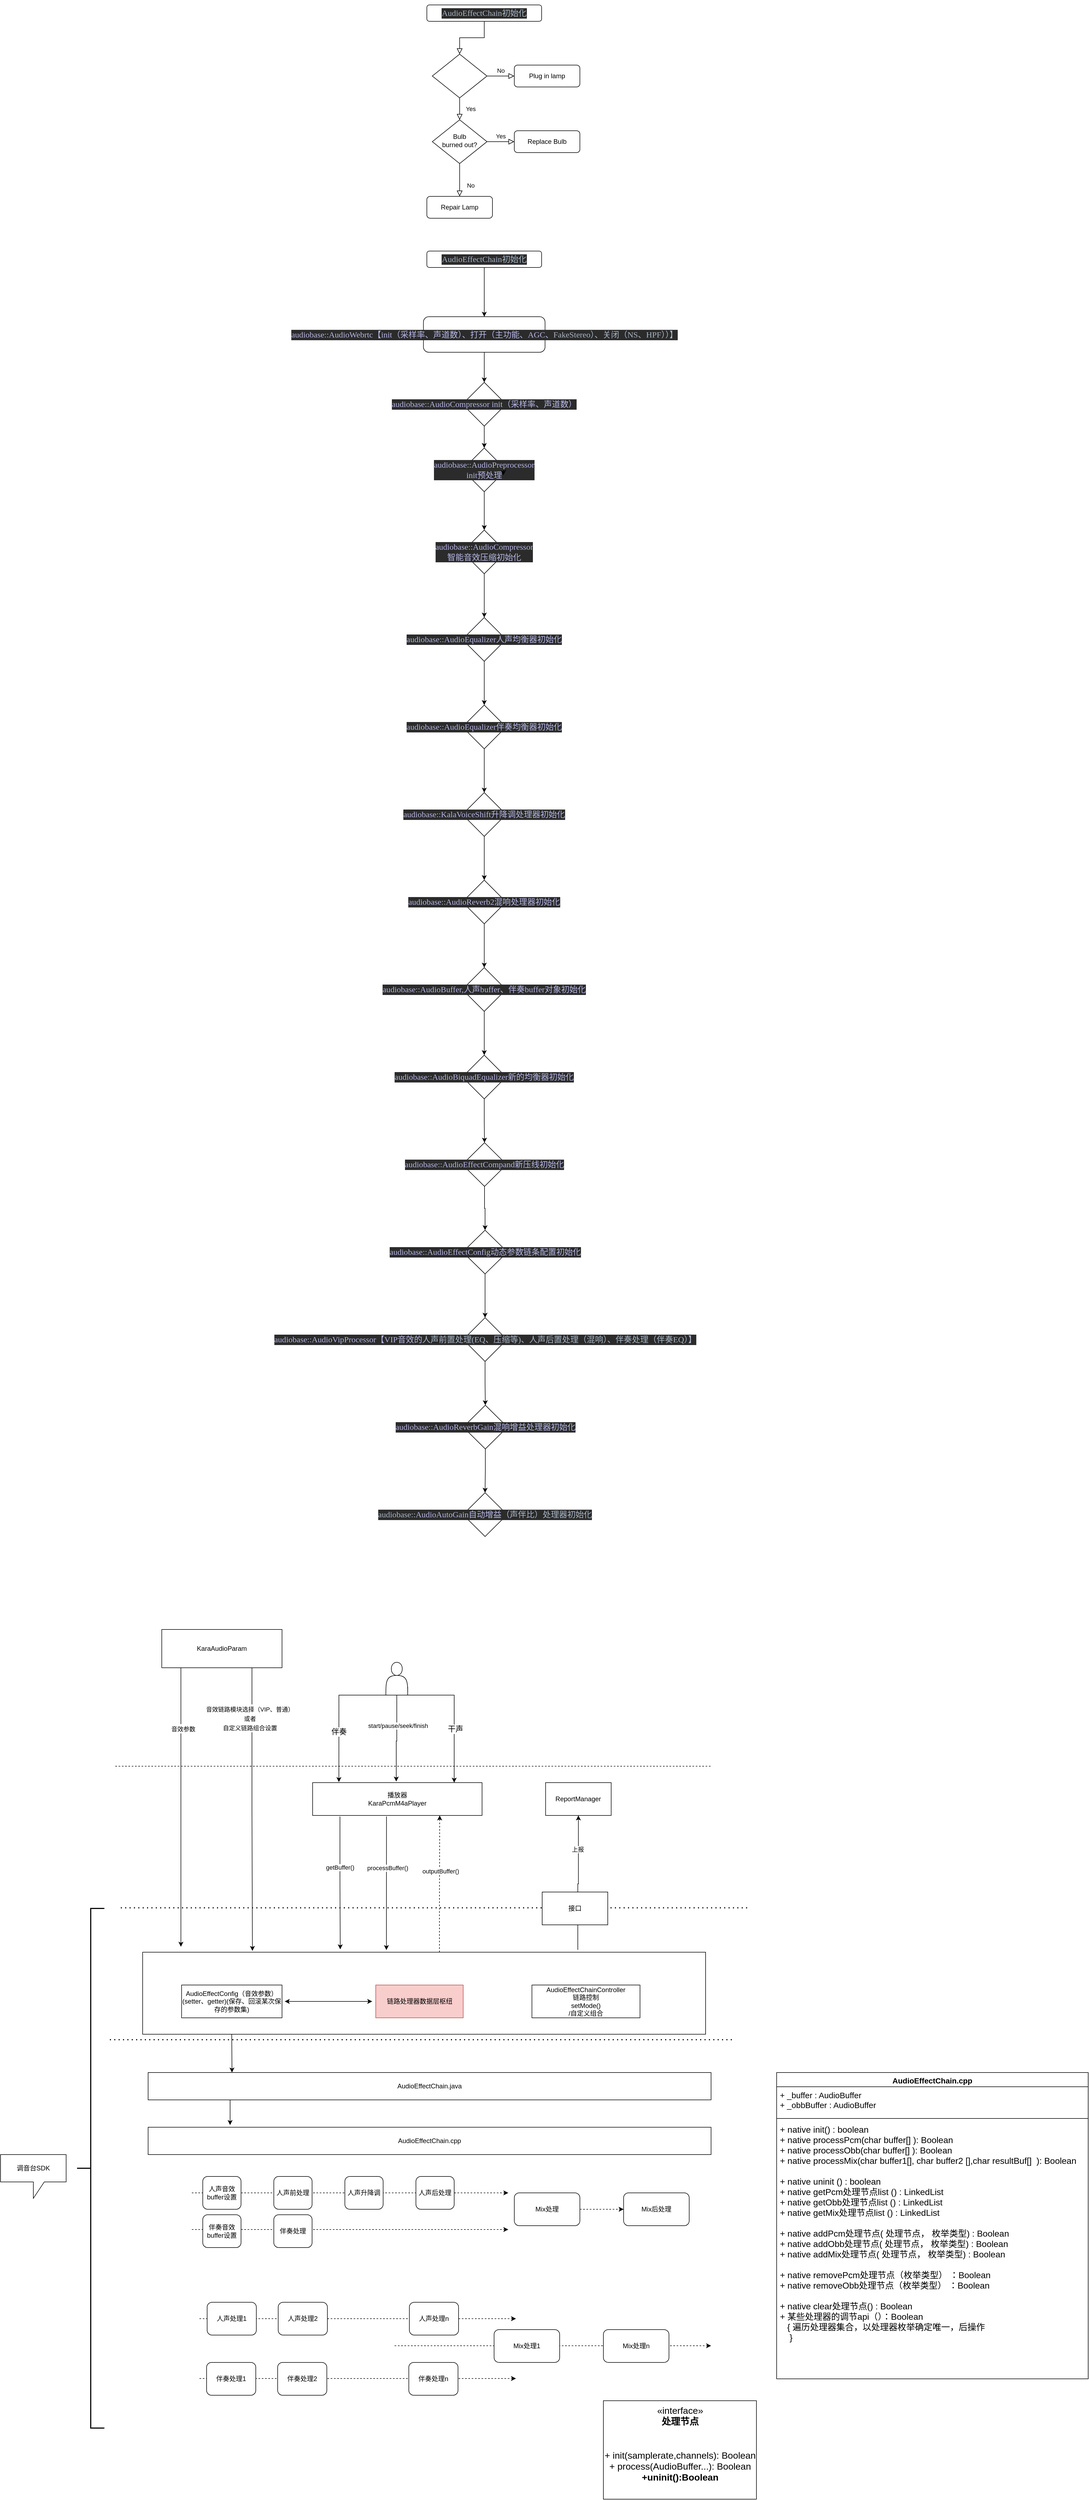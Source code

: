 <mxfile version="13.8.5" type="github">
  <diagram id="C5RBs43oDa-KdzZeNtuy" name="Page-1">
    <mxGraphModel dx="2951" dy="1661" grid="1" gridSize="10" guides="1" tooltips="1" connect="1" arrows="1" fold="1" page="1" pageScale="1" pageWidth="827" pageHeight="1169" math="0" shadow="0">
      <root>
        <mxCell id="WIyWlLk6GJQsqaUBKTNV-0" />
        <mxCell id="WIyWlLk6GJQsqaUBKTNV-1" parent="WIyWlLk6GJQsqaUBKTNV-0" />
        <mxCell id="_4hya09TYzerLuyLWs9s-189" value="" style="endArrow=classic;html=1;dashed=1;strokeColor=#000000;" edge="1" parent="WIyWlLk6GJQsqaUBKTNV-1">
          <mxGeometry width="50" height="50" relative="1" as="geometry">
            <mxPoint x="101" y="4359.5" as="sourcePoint" />
            <mxPoint x="680" y="4359.5" as="targetPoint" />
          </mxGeometry>
        </mxCell>
        <mxCell id="_4hya09TYzerLuyLWs9s-158" value="" style="endArrow=none;dashed=1;html=1;dashPattern=1 3;strokeWidth=2;" edge="1" parent="WIyWlLk6GJQsqaUBKTNV-1">
          <mxGeometry width="50" height="50" relative="1" as="geometry">
            <mxPoint x="-400" y="3558.82" as="sourcePoint" />
            <mxPoint x="750" y="3558.82" as="targetPoint" />
          </mxGeometry>
        </mxCell>
        <mxCell id="_4hya09TYzerLuyLWs9s-136" style="edgeStyle=orthogonalEdgeStyle;rounded=0;orthogonalLoop=1;jettySize=auto;html=1;exitX=0.773;exitY=-0.029;exitDx=0;exitDy=0;entryX=0.5;entryY=1;entryDx=0;entryDy=0;strokeColor=#000000;exitPerimeter=0;" edge="1" parent="WIyWlLk6GJQsqaUBKTNV-1" source="_4hya09TYzerLuyLWs9s-54" target="_4hya09TYzerLuyLWs9s-96">
          <mxGeometry relative="1" as="geometry">
            <Array as="points" />
          </mxGeometry>
        </mxCell>
        <mxCell id="_4hya09TYzerLuyLWs9s-137" value="上报" style="edgeLabel;html=1;align=center;verticalAlign=middle;resizable=0;points=[];" vertex="1" connectable="0" parent="_4hya09TYzerLuyLWs9s-136">
          <mxGeometry x="0.5" y="2" relative="1" as="geometry">
            <mxPoint as="offset" />
          </mxGeometry>
        </mxCell>
        <mxCell id="_4hya09TYzerLuyLWs9s-54" value="" style="rounded=0;whiteSpace=wrap;html=1;strokeColor=#000000;" vertex="1" parent="WIyWlLk6GJQsqaUBKTNV-1">
          <mxGeometry x="-360" y="3640" width="1030" height="150" as="geometry" />
        </mxCell>
        <mxCell id="WIyWlLk6GJQsqaUBKTNV-2" value="" style="rounded=0;html=1;jettySize=auto;orthogonalLoop=1;fontSize=11;endArrow=block;endFill=0;endSize=8;strokeWidth=1;shadow=0;labelBackgroundColor=none;edgeStyle=orthogonalEdgeStyle;strokeColor=#000000;" parent="WIyWlLk6GJQsqaUBKTNV-1" source="WIyWlLk6GJQsqaUBKTNV-3" target="WIyWlLk6GJQsqaUBKTNV-6" edge="1">
          <mxGeometry relative="1" as="geometry" />
        </mxCell>
        <mxCell id="WIyWlLk6GJQsqaUBKTNV-3" value="&lt;p style=&quot;background-color: #2b2b2b ; color: #a9b7c6 ; font-family: &amp;#34;menlo&amp;#34; ; font-size: 11.3pt&quot;&gt;AudioEffectChain初始化&lt;/p&gt;" style="rounded=1;whiteSpace=wrap;html=1;fontSize=12;glass=0;strokeWidth=1;shadow=0;strokeColor=#000000;" parent="WIyWlLk6GJQsqaUBKTNV-1" vertex="1">
          <mxGeometry x="160" y="80" width="210" height="30" as="geometry" />
        </mxCell>
        <mxCell id="WIyWlLk6GJQsqaUBKTNV-4" value="Yes" style="rounded=0;html=1;jettySize=auto;orthogonalLoop=1;fontSize=11;endArrow=block;endFill=0;endSize=8;strokeWidth=1;shadow=0;labelBackgroundColor=none;edgeStyle=orthogonalEdgeStyle;strokeColor=#000000;" parent="WIyWlLk6GJQsqaUBKTNV-1" source="WIyWlLk6GJQsqaUBKTNV-6" target="WIyWlLk6GJQsqaUBKTNV-10" edge="1">
          <mxGeometry y="20" relative="1" as="geometry">
            <mxPoint as="offset" />
          </mxGeometry>
        </mxCell>
        <mxCell id="WIyWlLk6GJQsqaUBKTNV-5" value="No" style="edgeStyle=orthogonalEdgeStyle;rounded=0;html=1;jettySize=auto;orthogonalLoop=1;fontSize=11;endArrow=block;endFill=0;endSize=8;strokeWidth=1;shadow=0;labelBackgroundColor=none;strokeColor=#000000;" parent="WIyWlLk6GJQsqaUBKTNV-1" source="WIyWlLk6GJQsqaUBKTNV-6" target="WIyWlLk6GJQsqaUBKTNV-7" edge="1">
          <mxGeometry y="10" relative="1" as="geometry">
            <mxPoint as="offset" />
          </mxGeometry>
        </mxCell>
        <mxCell id="WIyWlLk6GJQsqaUBKTNV-6" value="&lt;pre style=&quot;background-color: #2b2b2b ; color: #a9b7c6 ; font-family: &amp;#34;menlo&amp;#34; ; font-size: 11.3pt&quot;&gt;&lt;br&gt;&lt;/pre&gt;" style="rhombus;whiteSpace=wrap;html=1;shadow=0;fontFamily=Helvetica;fontSize=12;align=center;strokeWidth=1;spacing=6;spacingTop=-4;strokeColor=#000000;" parent="WIyWlLk6GJQsqaUBKTNV-1" vertex="1">
          <mxGeometry x="170" y="170" width="100" height="80" as="geometry" />
        </mxCell>
        <mxCell id="WIyWlLk6GJQsqaUBKTNV-7" value="Plug in lamp" style="rounded=1;whiteSpace=wrap;html=1;fontSize=12;glass=0;strokeWidth=1;shadow=0;strokeColor=#000000;" parent="WIyWlLk6GJQsqaUBKTNV-1" vertex="1">
          <mxGeometry x="320" y="190" width="120" height="40" as="geometry" />
        </mxCell>
        <mxCell id="WIyWlLk6GJQsqaUBKTNV-8" value="No" style="rounded=0;html=1;jettySize=auto;orthogonalLoop=1;fontSize=11;endArrow=block;endFill=0;endSize=8;strokeWidth=1;shadow=0;labelBackgroundColor=none;edgeStyle=orthogonalEdgeStyle;strokeColor=#000000;" parent="WIyWlLk6GJQsqaUBKTNV-1" source="WIyWlLk6GJQsqaUBKTNV-10" target="WIyWlLk6GJQsqaUBKTNV-11" edge="1">
          <mxGeometry x="0.333" y="20" relative="1" as="geometry">
            <mxPoint as="offset" />
          </mxGeometry>
        </mxCell>
        <mxCell id="WIyWlLk6GJQsqaUBKTNV-9" value="Yes" style="edgeStyle=orthogonalEdgeStyle;rounded=0;html=1;jettySize=auto;orthogonalLoop=1;fontSize=11;endArrow=block;endFill=0;endSize=8;strokeWidth=1;shadow=0;labelBackgroundColor=none;strokeColor=#000000;" parent="WIyWlLk6GJQsqaUBKTNV-1" source="WIyWlLk6GJQsqaUBKTNV-10" target="WIyWlLk6GJQsqaUBKTNV-12" edge="1">
          <mxGeometry y="10" relative="1" as="geometry">
            <mxPoint as="offset" />
          </mxGeometry>
        </mxCell>
        <mxCell id="WIyWlLk6GJQsqaUBKTNV-10" value="Bulb&lt;br&gt;burned out?" style="rhombus;whiteSpace=wrap;html=1;shadow=0;fontFamily=Helvetica;fontSize=12;align=center;strokeWidth=1;spacing=6;spacingTop=-4;strokeColor=#000000;" parent="WIyWlLk6GJQsqaUBKTNV-1" vertex="1">
          <mxGeometry x="170" y="290" width="100" height="80" as="geometry" />
        </mxCell>
        <mxCell id="WIyWlLk6GJQsqaUBKTNV-11" value="Repair Lamp" style="rounded=1;whiteSpace=wrap;html=1;fontSize=12;glass=0;strokeWidth=1;shadow=0;strokeColor=#000000;" parent="WIyWlLk6GJQsqaUBKTNV-1" vertex="1">
          <mxGeometry x="160" y="430" width="120" height="40" as="geometry" />
        </mxCell>
        <mxCell id="WIyWlLk6GJQsqaUBKTNV-12" value="Replace Bulb" style="rounded=1;whiteSpace=wrap;html=1;fontSize=12;glass=0;strokeWidth=1;shadow=0;strokeColor=#000000;" parent="WIyWlLk6GJQsqaUBKTNV-1" vertex="1">
          <mxGeometry x="320" y="310" width="120" height="40" as="geometry" />
        </mxCell>
        <mxCell id="_4hya09TYzerLuyLWs9s-2" value="" style="edgeStyle=orthogonalEdgeStyle;rounded=0;orthogonalLoop=1;jettySize=auto;html=1;strokeColor=#000000;" edge="1" parent="WIyWlLk6GJQsqaUBKTNV-1" source="_4hya09TYzerLuyLWs9s-0" target="_4hya09TYzerLuyLWs9s-1">
          <mxGeometry relative="1" as="geometry" />
        </mxCell>
        <mxCell id="_4hya09TYzerLuyLWs9s-0" value="&lt;p style=&quot;background-color: #2b2b2b ; color: #a9b7c6 ; font-family: &amp;#34;menlo&amp;#34; ; font-size: 11.3pt&quot;&gt;AudioEffectChain初始化&lt;/p&gt;" style="rounded=1;whiteSpace=wrap;html=1;fontSize=12;glass=0;strokeWidth=1;shadow=0;strokeColor=#000000;" vertex="1" parent="WIyWlLk6GJQsqaUBKTNV-1">
          <mxGeometry x="160" y="530" width="210" height="30" as="geometry" />
        </mxCell>
        <mxCell id="_4hya09TYzerLuyLWs9s-4" value="" style="edgeStyle=orthogonalEdgeStyle;rounded=0;orthogonalLoop=1;jettySize=auto;html=1;strokeColor=#000000;" edge="1" parent="WIyWlLk6GJQsqaUBKTNV-1" source="_4hya09TYzerLuyLWs9s-5">
          <mxGeometry relative="1" as="geometry">
            <mxPoint x="265" y="797.5" as="targetPoint" />
          </mxGeometry>
        </mxCell>
        <mxCell id="_4hya09TYzerLuyLWs9s-1" value="&lt;pre style=&quot;background-color: rgb(43 , 43 , 43) ; color: rgb(169 , 183 , 198) ; font-family: &amp;#34;menlo&amp;#34; ; font-size: 11.3pt&quot;&gt;&lt;span style=&quot;color: rgb(181 , 182 , 227)&quot;&gt;audiobase&lt;/span&gt;::&lt;span style=&quot;color: rgb(181 , 182 , 227)&quot;&gt;AudioWebrtc【init（采样率、声道数）、打开（主功能、AGC、&lt;/span&gt;FakeStereo）、关闭（NS、HPF））】&lt;/pre&gt;" style="whiteSpace=wrap;html=1;rounded=1;shadow=0;strokeWidth=1;glass=0;strokeColor=#000000;" vertex="1" parent="WIyWlLk6GJQsqaUBKTNV-1">
          <mxGeometry x="153.75" y="650" width="222.5" height="65" as="geometry" />
        </mxCell>
        <mxCell id="_4hya09TYzerLuyLWs9s-8" value="" style="edgeStyle=orthogonalEdgeStyle;rounded=0;orthogonalLoop=1;jettySize=auto;html=1;strokeColor=#000000;" edge="1" parent="WIyWlLk6GJQsqaUBKTNV-1" source="_4hya09TYzerLuyLWs9s-5" target="_4hya09TYzerLuyLWs9s-7">
          <mxGeometry relative="1" as="geometry" />
        </mxCell>
        <mxCell id="_4hya09TYzerLuyLWs9s-5" value="&lt;pre style=&quot;background-color: #2b2b2b ; color: #a9b7c6 ; font-family: &amp;#34;menlo&amp;#34; ; font-size: 11.3pt&quot;&gt;&lt;span style=&quot;color: #b5b6e3&quot;&gt;audiobase&lt;/span&gt;::&lt;span style=&quot;color: #b5b6e3&quot;&gt;AudioCompressor init（采样率、声道数）&lt;/span&gt;&lt;/pre&gt;" style="rhombus;whiteSpace=wrap;html=1;strokeColor=#000000;" vertex="1" parent="WIyWlLk6GJQsqaUBKTNV-1">
          <mxGeometry x="225" y="770" width="80" height="80" as="geometry" />
        </mxCell>
        <mxCell id="_4hya09TYzerLuyLWs9s-6" value="" style="edgeStyle=orthogonalEdgeStyle;rounded=0;orthogonalLoop=1;jettySize=auto;html=1;strokeColor=#000000;" edge="1" parent="WIyWlLk6GJQsqaUBKTNV-1" source="_4hya09TYzerLuyLWs9s-1" target="_4hya09TYzerLuyLWs9s-5">
          <mxGeometry relative="1" as="geometry">
            <mxPoint x="265.1" y="715" as="sourcePoint" />
            <mxPoint x="265" y="797.5" as="targetPoint" />
          </mxGeometry>
        </mxCell>
        <mxCell id="_4hya09TYzerLuyLWs9s-10" value="" style="edgeStyle=orthogonalEdgeStyle;rounded=0;orthogonalLoop=1;jettySize=auto;html=1;strokeColor=#000000;" edge="1" parent="WIyWlLk6GJQsqaUBKTNV-1" source="_4hya09TYzerLuyLWs9s-7" target="_4hya09TYzerLuyLWs9s-9">
          <mxGeometry relative="1" as="geometry" />
        </mxCell>
        <mxCell id="_4hya09TYzerLuyLWs9s-7" value="&lt;p style=&quot;background-color: #2b2b2b ; color: #a9b7c6 ; font-family: &amp;#34;menlo&amp;#34; ; font-size: 11.3pt&quot;&gt;&lt;span style=&quot;color: #b5b6e3&quot;&gt;audiobase&lt;/span&gt;::&lt;span style=&quot;color: #b5b6e3&quot;&gt;AudioPreprocessor&lt;br&gt;&lt;/span&gt;&lt;span style=&quot;color: #b5b6e3&quot;&gt; init预处理&lt;/span&gt;&lt;/p&gt;" style="rhombus;whiteSpace=wrap;html=1;strokeColor=#000000;" vertex="1" parent="WIyWlLk6GJQsqaUBKTNV-1">
          <mxGeometry x="225" y="890" width="80" height="80" as="geometry" />
        </mxCell>
        <mxCell id="_4hya09TYzerLuyLWs9s-12" value="" style="edgeStyle=orthogonalEdgeStyle;rounded=0;orthogonalLoop=1;jettySize=auto;html=1;strokeColor=#000000;" edge="1" parent="WIyWlLk6GJQsqaUBKTNV-1" source="_4hya09TYzerLuyLWs9s-9" target="_4hya09TYzerLuyLWs9s-11">
          <mxGeometry relative="1" as="geometry" />
        </mxCell>
        <mxCell id="_4hya09TYzerLuyLWs9s-9" value="&lt;p style=&quot;background-color: #2b2b2b ; color: #a9b7c6 ; font-family: &amp;#34;menlo&amp;#34; ; font-size: 11.3pt&quot;&gt;&lt;span style=&quot;color: rgb(181 , 182 , 227)&quot;&gt;audiobase&lt;/span&gt;::&lt;span style=&quot;color: rgb(181 , 182 , 227)&quot;&gt;AudioCompressor智能音效压缩初始化&lt;/span&gt;&lt;/p&gt;" style="rhombus;whiteSpace=wrap;html=1;strokeColor=#000000;" vertex="1" parent="WIyWlLk6GJQsqaUBKTNV-1">
          <mxGeometry x="225" y="1040" width="80" height="80" as="geometry" />
        </mxCell>
        <mxCell id="_4hya09TYzerLuyLWs9s-14" value="" style="edgeStyle=orthogonalEdgeStyle;rounded=0;orthogonalLoop=1;jettySize=auto;html=1;strokeColor=#000000;" edge="1" parent="WIyWlLk6GJQsqaUBKTNV-1" source="_4hya09TYzerLuyLWs9s-11" target="_4hya09TYzerLuyLWs9s-13">
          <mxGeometry relative="1" as="geometry" />
        </mxCell>
        <mxCell id="_4hya09TYzerLuyLWs9s-11" value="&lt;pre style=&quot;background-color: #2b2b2b ; color: #a9b7c6 ; font-family: &amp;#34;menlo&amp;#34; ; font-size: 11.3pt&quot;&gt;&lt;span style=&quot;color: #b5b6e3&quot;&gt;audiobase&lt;/span&gt;::&lt;span style=&quot;color: #b5b6e3&quot;&gt;AudioEqualizer人声均衡器初始化&lt;/span&gt;&lt;/pre&gt;" style="rhombus;whiteSpace=wrap;html=1;strokeColor=#000000;" vertex="1" parent="WIyWlLk6GJQsqaUBKTNV-1">
          <mxGeometry x="225" y="1200" width="80" height="80" as="geometry" />
        </mxCell>
        <mxCell id="_4hya09TYzerLuyLWs9s-16" value="" style="edgeStyle=orthogonalEdgeStyle;rounded=0;orthogonalLoop=1;jettySize=auto;html=1;strokeColor=#000000;" edge="1" parent="WIyWlLk6GJQsqaUBKTNV-1" source="_4hya09TYzerLuyLWs9s-13" target="_4hya09TYzerLuyLWs9s-15">
          <mxGeometry relative="1" as="geometry" />
        </mxCell>
        <mxCell id="_4hya09TYzerLuyLWs9s-13" value="&lt;pre style=&quot;background-color: rgb(43 , 43 , 43) ; color: rgb(169 , 183 , 198) ; font-family: &amp;#34;menlo&amp;#34; ; font-size: 11.3pt&quot;&gt;&lt;span style=&quot;color: rgb(181 , 182 , 227)&quot;&gt;audiobase&lt;/span&gt;::&lt;span style=&quot;color: rgb(181 , 182 , 227)&quot;&gt;AudioEqualizer伴奏均衡器初始化&lt;/span&gt;&lt;/pre&gt;" style="rhombus;whiteSpace=wrap;html=1;strokeColor=#000000;" vertex="1" parent="WIyWlLk6GJQsqaUBKTNV-1">
          <mxGeometry x="225" y="1360" width="80" height="80" as="geometry" />
        </mxCell>
        <mxCell id="_4hya09TYzerLuyLWs9s-18" value="" style="edgeStyle=orthogonalEdgeStyle;rounded=0;orthogonalLoop=1;jettySize=auto;html=1;strokeColor=#000000;" edge="1" parent="WIyWlLk6GJQsqaUBKTNV-1" source="_4hya09TYzerLuyLWs9s-15" target="_4hya09TYzerLuyLWs9s-17">
          <mxGeometry relative="1" as="geometry" />
        </mxCell>
        <mxCell id="_4hya09TYzerLuyLWs9s-15" value="&lt;pre style=&quot;background-color: rgb(43 , 43 , 43) ; font-family: &amp;#34;menlo&amp;#34; ; font-size: 11.3pt&quot;&gt;&lt;pre style=&quot;color: rgb(169 , 183 , 198) ; font-family: &amp;#34;menlo&amp;#34; ; font-size: 11.3pt&quot;&gt;&lt;span style=&quot;color: #b5b6e3&quot;&gt;audiobase&lt;/span&gt;::&lt;span style=&quot;color: #b5b6e3&quot;&gt;KalaVoiceShift升降调处理器初始化&lt;/span&gt;&lt;/pre&gt;&lt;/pre&gt;" style="rhombus;whiteSpace=wrap;html=1;strokeColor=#000000;" vertex="1" parent="WIyWlLk6GJQsqaUBKTNV-1">
          <mxGeometry x="225" y="1520" width="80" height="80" as="geometry" />
        </mxCell>
        <mxCell id="_4hya09TYzerLuyLWs9s-20" value="" style="edgeStyle=orthogonalEdgeStyle;rounded=0;orthogonalLoop=1;jettySize=auto;html=1;strokeColor=#000000;" edge="1" parent="WIyWlLk6GJQsqaUBKTNV-1" source="_4hya09TYzerLuyLWs9s-17" target="_4hya09TYzerLuyLWs9s-19">
          <mxGeometry relative="1" as="geometry" />
        </mxCell>
        <mxCell id="_4hya09TYzerLuyLWs9s-17" value="&lt;pre style=&quot;background-color: rgb(43 , 43 , 43) ; font-family: &amp;#34;menlo&amp;#34; ; font-size: 11.3pt&quot;&gt;&lt;pre style=&quot;color: rgb(169 , 183 , 198) ; font-family: &amp;#34;menlo&amp;#34; ; font-size: 11.3pt&quot;&gt;&lt;span style=&quot;color: #b5b6e3&quot;&gt;audiobase&lt;/span&gt;::&lt;span style=&quot;color: #b5b6e3&quot;&gt;AudioReverb2混响处理器初始化&lt;/span&gt;&lt;/pre&gt;&lt;/pre&gt;" style="rhombus;whiteSpace=wrap;html=1;strokeColor=#000000;" vertex="1" parent="WIyWlLk6GJQsqaUBKTNV-1">
          <mxGeometry x="225" y="1680" width="80" height="80" as="geometry" />
        </mxCell>
        <mxCell id="_4hya09TYzerLuyLWs9s-22" value="" style="edgeStyle=orthogonalEdgeStyle;rounded=0;orthogonalLoop=1;jettySize=auto;html=1;strokeColor=#000000;" edge="1" parent="WIyWlLk6GJQsqaUBKTNV-1" source="_4hya09TYzerLuyLWs9s-19" target="_4hya09TYzerLuyLWs9s-21">
          <mxGeometry relative="1" as="geometry" />
        </mxCell>
        <mxCell id="_4hya09TYzerLuyLWs9s-19" value="&lt;pre style=&quot;background-color: #2b2b2b ; color: #a9b7c6 ; font-family: &amp;#34;menlo&amp;#34; ; font-size: 11.3pt&quot;&gt;&lt;span style=&quot;color: #b5b6e3&quot;&gt;audiobase&lt;/span&gt;::&lt;span style=&quot;color: #b5b6e3&quot;&gt;AudioBuffer,人声buffer、伴奏buffer对象初始化&lt;/span&gt;&lt;/pre&gt;" style="rhombus;whiteSpace=wrap;html=1;strokeColor=#000000;" vertex="1" parent="WIyWlLk6GJQsqaUBKTNV-1">
          <mxGeometry x="225" y="1840" width="80" height="80" as="geometry" />
        </mxCell>
        <mxCell id="_4hya09TYzerLuyLWs9s-24" value="" style="edgeStyle=orthogonalEdgeStyle;rounded=0;orthogonalLoop=1;jettySize=auto;html=1;strokeColor=#000000;" edge="1" parent="WIyWlLk6GJQsqaUBKTNV-1" source="_4hya09TYzerLuyLWs9s-21" target="_4hya09TYzerLuyLWs9s-23">
          <mxGeometry relative="1" as="geometry" />
        </mxCell>
        <mxCell id="_4hya09TYzerLuyLWs9s-21" value="&lt;pre style=&quot;background-color: #2b2b2b ; color: #a9b7c6 ; font-family: &amp;#34;menlo&amp;#34; ; font-size: 11.3pt&quot;&gt;&lt;span style=&quot;color: #b5b6e3&quot;&gt;audiobase&lt;/span&gt;::&lt;span style=&quot;color: #b5b6e3&quot;&gt;AudioBiquadEqualizer新的均衡器初始化&lt;/span&gt;&lt;/pre&gt;" style="rhombus;whiteSpace=wrap;html=1;strokeColor=#000000;" vertex="1" parent="WIyWlLk6GJQsqaUBKTNV-1">
          <mxGeometry x="225" y="2000" width="80" height="80" as="geometry" />
        </mxCell>
        <mxCell id="_4hya09TYzerLuyLWs9s-26" value="" style="edgeStyle=orthogonalEdgeStyle;rounded=0;orthogonalLoop=1;jettySize=auto;html=1;strokeColor=#000000;" edge="1" parent="WIyWlLk6GJQsqaUBKTNV-1" source="_4hya09TYzerLuyLWs9s-23" target="_4hya09TYzerLuyLWs9s-25">
          <mxGeometry relative="1" as="geometry" />
        </mxCell>
        <mxCell id="_4hya09TYzerLuyLWs9s-23" value="&lt;pre style=&quot;background-color: rgb(43 , 43 , 43) ; font-family: &amp;#34;menlo&amp;#34; ; font-size: 11.3pt&quot;&gt;&lt;pre style=&quot;color: rgb(169 , 183 , 198) ; font-family: &amp;#34;menlo&amp;#34; ; font-size: 11.3pt&quot;&gt;&lt;span style=&quot;color: #b5b6e3&quot;&gt;audiobase&lt;/span&gt;::&lt;span style=&quot;color: #b5b6e3&quot;&gt;AudioEffectCompand新压线初始化&lt;/span&gt;&lt;/pre&gt;&lt;/pre&gt;" style="rhombus;whiteSpace=wrap;html=1;strokeColor=#000000;" vertex="1" parent="WIyWlLk6GJQsqaUBKTNV-1">
          <mxGeometry x="225" y="2160" width="81" height="80" as="geometry" />
        </mxCell>
        <mxCell id="_4hya09TYzerLuyLWs9s-28" value="" style="edgeStyle=orthogonalEdgeStyle;rounded=0;orthogonalLoop=1;jettySize=auto;html=1;strokeColor=#000000;" edge="1" parent="WIyWlLk6GJQsqaUBKTNV-1" source="_4hya09TYzerLuyLWs9s-25" target="_4hya09TYzerLuyLWs9s-27">
          <mxGeometry relative="1" as="geometry" />
        </mxCell>
        <mxCell id="_4hya09TYzerLuyLWs9s-25" value="&lt;pre style=&quot;background-color: rgb(43 , 43 , 43) ; font-family: &amp;#34;menlo&amp;#34; ; font-size: 11.3pt&quot;&gt;&lt;pre style=&quot;color: rgb(169 , 183 , 198) ; font-family: &amp;#34;menlo&amp;#34; ; font-size: 11.3pt&quot;&gt;&lt;span style=&quot;color: #b5b6e3&quot;&gt;audiobase&lt;/span&gt;::&lt;span style=&quot;color: #b5b6e3&quot;&gt;AudioEffectConfig动态参数链条配置初始化&lt;/span&gt;&lt;/pre&gt;&lt;/pre&gt;" style="rhombus;whiteSpace=wrap;html=1;strokeColor=#000000;" vertex="1" parent="WIyWlLk6GJQsqaUBKTNV-1">
          <mxGeometry x="225.5" y="2320" width="82" height="80" as="geometry" />
        </mxCell>
        <mxCell id="_4hya09TYzerLuyLWs9s-30" value="" style="edgeStyle=orthogonalEdgeStyle;rounded=0;orthogonalLoop=1;jettySize=auto;html=1;strokeColor=#000000;" edge="1" parent="WIyWlLk6GJQsqaUBKTNV-1" source="_4hya09TYzerLuyLWs9s-27" target="_4hya09TYzerLuyLWs9s-29">
          <mxGeometry relative="1" as="geometry" />
        </mxCell>
        <mxCell id="_4hya09TYzerLuyLWs9s-27" value="&lt;pre style=&quot;background-color: #2b2b2b ; color: #a9b7c6 ; font-family: &amp;#34;menlo&amp;#34; ; font-size: 11.3pt&quot;&gt;&lt;span style=&quot;color: #b5b6e3&quot;&gt;audiobase&lt;/span&gt;::&lt;span style=&quot;color: #b5b6e3&quot;&gt;AudioVipProcessor【VIP音效的&lt;/span&gt;人声前置处理(EQ、压缩等)、人声后置处理（混响）、伴奏处理（伴奏EQ）】&lt;/pre&gt;" style="rhombus;whiteSpace=wrap;html=1;strokeColor=#000000;" vertex="1" parent="WIyWlLk6GJQsqaUBKTNV-1">
          <mxGeometry x="226.5" y="2480" width="80" height="80" as="geometry" />
        </mxCell>
        <mxCell id="_4hya09TYzerLuyLWs9s-32" value="" style="edgeStyle=orthogonalEdgeStyle;rounded=0;orthogonalLoop=1;jettySize=auto;html=1;strokeColor=#000000;" edge="1" parent="WIyWlLk6GJQsqaUBKTNV-1" source="_4hya09TYzerLuyLWs9s-29" target="_4hya09TYzerLuyLWs9s-31">
          <mxGeometry relative="1" as="geometry" />
        </mxCell>
        <mxCell id="_4hya09TYzerLuyLWs9s-29" value="&lt;pre style=&quot;background-color: rgb(43 , 43 , 43) ; font-family: &amp;#34;menlo&amp;#34; ; font-size: 11.3pt&quot;&gt;&lt;pre style=&quot;color: rgb(169 , 183 , 198) ; font-family: &amp;#34;menlo&amp;#34; ; font-size: 11.3pt&quot;&gt;&lt;span style=&quot;color: #b5b6e3&quot;&gt;audiobase&lt;/span&gt;::&lt;span style=&quot;color: #b5b6e3&quot;&gt;AudioReverbGain混响增益处理器初始化&lt;/span&gt;&lt;/pre&gt;&lt;/pre&gt;" style="rhombus;whiteSpace=wrap;html=1;strokeColor=#000000;" vertex="1" parent="WIyWlLk6GJQsqaUBKTNV-1">
          <mxGeometry x="226.5" y="2640" width="81" height="80" as="geometry" />
        </mxCell>
        <mxCell id="_4hya09TYzerLuyLWs9s-31" value="&lt;pre style=&quot;background-color: #2b2b2b ; color: #a9b7c6 ; font-family: &amp;#34;menlo&amp;#34; ; font-size: 11.3pt&quot;&gt;audiobase&lt;span style=&quot;font-family: &amp;#34;menlo&amp;#34; ; font-size: 11.3pt&quot;&gt;::&lt;/span&gt;&lt;span style=&quot;font-family: &amp;#34;menlo&amp;#34; ; font-size: 11.3pt ; color: rgb(181 , 182 , 227)&quot;&gt;AudioAutoGain自动增益（&lt;/span&gt;声伴比）处理器初始化&lt;/pre&gt;" style="rhombus;whiteSpace=wrap;html=1;strokeColor=#000000;" vertex="1" parent="WIyWlLk6GJQsqaUBKTNV-1">
          <mxGeometry x="226" y="2800" width="81" height="80" as="geometry" />
        </mxCell>
        <mxCell id="_4hya09TYzerLuyLWs9s-33" style="edgeStyle=orthogonalEdgeStyle;rounded=0;orthogonalLoop=1;jettySize=auto;html=1;exitX=1;exitY=0.5;exitDx=0;exitDy=0;entryX=0.938;entryY=0.625;entryDx=0;entryDy=0;entryPerimeter=0;strokeColor=#000000;" edge="1" parent="WIyWlLk6GJQsqaUBKTNV-1" source="_4hya09TYzerLuyLWs9s-7" target="_4hya09TYzerLuyLWs9s-7">
          <mxGeometry relative="1" as="geometry" />
        </mxCell>
        <mxCell id="_4hya09TYzerLuyLWs9s-191" style="edgeStyle=orthogonalEdgeStyle;rounded=0;orthogonalLoop=1;jettySize=auto;html=1;strokeColor=#000000;fontSize=14;" edge="1" parent="WIyWlLk6GJQsqaUBKTNV-1">
          <mxGeometry relative="1" as="geometry">
            <mxPoint x="-290" y="3630" as="targetPoint" />
            <mxPoint x="-290" y="3120" as="sourcePoint" />
          </mxGeometry>
        </mxCell>
        <mxCell id="_4hya09TYzerLuyLWs9s-192" value="&lt;span style=&quot;font-size: 11px&quot;&gt;音效参数&lt;/span&gt;" style="edgeLabel;html=1;align=center;verticalAlign=middle;resizable=0;points=[];fontSize=14;" vertex="1" connectable="0" parent="_4hya09TYzerLuyLWs9s-191">
          <mxGeometry x="-0.567" y="4" relative="1" as="geometry">
            <mxPoint as="offset" />
          </mxGeometry>
        </mxCell>
        <mxCell id="_4hya09TYzerLuyLWs9s-198" style="edgeStyle=orthogonalEdgeStyle;rounded=0;orthogonalLoop=1;jettySize=auto;html=1;exitX=0.75;exitY=1;exitDx=0;exitDy=0;entryX=0.195;entryY=-0.016;entryDx=0;entryDy=0;entryPerimeter=0;strokeColor=#000000;fontSize=14;" edge="1" parent="WIyWlLk6GJQsqaUBKTNV-1" source="_4hya09TYzerLuyLWs9s-51" target="_4hya09TYzerLuyLWs9s-54">
          <mxGeometry relative="1" as="geometry" />
        </mxCell>
        <mxCell id="_4hya09TYzerLuyLWs9s-199" value="&lt;span style=&quot;font-size: 11px&quot;&gt;音效链路模块选择（VIP、普通）&lt;/span&gt;&lt;br style=&quot;font-size: 11px&quot;&gt;&lt;span style=&quot;font-size: 11px&quot;&gt;或者&lt;/span&gt;&lt;br style=&quot;font-size: 11px&quot;&gt;&lt;span style=&quot;font-size: 11px&quot;&gt;自定义链路组合设置&lt;/span&gt;" style="edgeLabel;html=1;align=center;verticalAlign=middle;resizable=0;points=[];fontSize=14;" vertex="1" connectable="0" parent="_4hya09TYzerLuyLWs9s-198">
          <mxGeometry x="-0.646" y="-4" relative="1" as="geometry">
            <mxPoint as="offset" />
          </mxGeometry>
        </mxCell>
        <mxCell id="_4hya09TYzerLuyLWs9s-51" value="KaraAudioParam" style="rounded=0;whiteSpace=wrap;html=1;strokeColor=#000000;" vertex="1" parent="WIyWlLk6GJQsqaUBKTNV-1">
          <mxGeometry x="-325" y="3050" width="220" height="70" as="geometry" />
        </mxCell>
        <mxCell id="_4hya09TYzerLuyLWs9s-53" value="播放器&lt;br&gt;KaraPcmM4aPlayer" style="rounded=0;whiteSpace=wrap;html=1;strokeColor=#000000;" vertex="1" parent="WIyWlLk6GJQsqaUBKTNV-1">
          <mxGeometry x="-49" y="3330" width="310" height="60" as="geometry" />
        </mxCell>
        <mxCell id="_4hya09TYzerLuyLWs9s-85" style="edgeStyle=orthogonalEdgeStyle;rounded=0;orthogonalLoop=1;jettySize=auto;html=1;dashed=1;strokeColor=#000000;entryX=0.75;entryY=1;entryDx=0;entryDy=0;" edge="1" parent="WIyWlLk6GJQsqaUBKTNV-1" source="_4hya09TYzerLuyLWs9s-54" target="_4hya09TYzerLuyLWs9s-53">
          <mxGeometry relative="1" as="geometry">
            <mxPoint x="183" y="3560" as="targetPoint" />
            <Array as="points">
              <mxPoint x="183" y="3570" />
              <mxPoint x="183" y="3570" />
            </Array>
          </mxGeometry>
        </mxCell>
        <mxCell id="_4hya09TYzerLuyLWs9s-86" value="outputBuffer()" style="edgeLabel;html=1;align=center;verticalAlign=middle;resizable=0;points=[];" vertex="1" connectable="0" parent="_4hya09TYzerLuyLWs9s-85">
          <mxGeometry x="0.281" relative="1" as="geometry">
            <mxPoint x="1" y="11.76" as="offset" />
          </mxGeometry>
        </mxCell>
        <mxCell id="_4hya09TYzerLuyLWs9s-59" value="" style="endArrow=classic;html=1;strokeColor=#000000;entryX=0.351;entryY=-0.035;entryDx=0;entryDy=0;entryPerimeter=0;" edge="1" parent="WIyWlLk6GJQsqaUBKTNV-1" target="_4hya09TYzerLuyLWs9s-54">
          <mxGeometry width="50" height="50" relative="1" as="geometry">
            <mxPoint x="1" y="3392" as="sourcePoint" />
            <mxPoint x="1" y="3560" as="targetPoint" />
            <Array as="points">
              <mxPoint x="1" y="3510" />
            </Array>
          </mxGeometry>
        </mxCell>
        <mxCell id="_4hya09TYzerLuyLWs9s-60" value="getBuffer()" style="edgeLabel;html=1;align=center;verticalAlign=middle;resizable=0;points=[];" vertex="1" connectable="0" parent="_4hya09TYzerLuyLWs9s-59">
          <mxGeometry x="-0.236" relative="1" as="geometry">
            <mxPoint as="offset" />
          </mxGeometry>
        </mxCell>
        <mxCell id="_4hya09TYzerLuyLWs9s-61" value="" style="endArrow=classic;html=1;strokeColor=#000000;entryX=0.433;entryY=-0.026;entryDx=0;entryDy=0;entryPerimeter=0;exitX=0.436;exitY=1.031;exitDx=0;exitDy=0;exitPerimeter=0;" edge="1" parent="WIyWlLk6GJQsqaUBKTNV-1" source="_4hya09TYzerLuyLWs9s-53" target="_4hya09TYzerLuyLWs9s-54">
          <mxGeometry width="50" height="50" relative="1" as="geometry">
            <mxPoint y="3573" as="sourcePoint" />
            <mxPoint y="3630" as="targetPoint" />
          </mxGeometry>
        </mxCell>
        <mxCell id="_4hya09TYzerLuyLWs9s-64" value="processBuffer()" style="edgeLabel;html=1;align=center;verticalAlign=middle;resizable=0;points=[];" vertex="1" connectable="0" parent="_4hya09TYzerLuyLWs9s-61">
          <mxGeometry x="-0.232" y="1" relative="1" as="geometry">
            <mxPoint x="1" as="offset" />
          </mxGeometry>
        </mxCell>
        <mxCell id="_4hya09TYzerLuyLWs9s-68" value="" style="endArrow=classic;html=1;dashed=1;strokeColor=#000000;" edge="1" parent="WIyWlLk6GJQsqaUBKTNV-1">
          <mxGeometry width="50" height="50" relative="1" as="geometry">
            <mxPoint x="-270" y="4080" as="sourcePoint" />
            <mxPoint x="309" y="4080" as="targetPoint" />
          </mxGeometry>
        </mxCell>
        <mxCell id="_4hya09TYzerLuyLWs9s-69" value="人声音效buffer设置" style="rounded=1;whiteSpace=wrap;html=1;strokeColor=#000000;" vertex="1" parent="WIyWlLk6GJQsqaUBKTNV-1">
          <mxGeometry x="-250" y="4050" width="70" height="60" as="geometry" />
        </mxCell>
        <mxCell id="_4hya09TYzerLuyLWs9s-72" value="人声前处理" style="rounded=1;whiteSpace=wrap;html=1;strokeColor=#000000;" vertex="1" parent="WIyWlLk6GJQsqaUBKTNV-1">
          <mxGeometry x="-120" y="4050" width="70" height="60" as="geometry" />
        </mxCell>
        <mxCell id="_4hya09TYzerLuyLWs9s-73" value="人声升降调" style="rounded=1;whiteSpace=wrap;html=1;strokeColor=#000000;" vertex="1" parent="WIyWlLk6GJQsqaUBKTNV-1">
          <mxGeometry x="10" y="4050" width="70" height="60" as="geometry" />
        </mxCell>
        <mxCell id="_4hya09TYzerLuyLWs9s-74" value="人声后处理" style="rounded=1;whiteSpace=wrap;html=1;strokeColor=#000000;" vertex="1" parent="WIyWlLk6GJQsqaUBKTNV-1">
          <mxGeometry x="140" y="4050" width="70" height="60" as="geometry" />
        </mxCell>
        <mxCell id="_4hya09TYzerLuyLWs9s-75" value="" style="endArrow=classic;html=1;dashed=1;strokeColor=#000000;" edge="1" parent="WIyWlLk6GJQsqaUBKTNV-1">
          <mxGeometry width="50" height="50" relative="1" as="geometry">
            <mxPoint x="-270" y="4147" as="sourcePoint" />
            <mxPoint x="309" y="4147" as="targetPoint" />
          </mxGeometry>
        </mxCell>
        <mxCell id="_4hya09TYzerLuyLWs9s-76" value="伴奏音效buffer设置" style="rounded=1;whiteSpace=wrap;html=1;strokeColor=#000000;" vertex="1" parent="WIyWlLk6GJQsqaUBKTNV-1">
          <mxGeometry x="-250" y="4120" width="70" height="60" as="geometry" />
        </mxCell>
        <mxCell id="_4hya09TYzerLuyLWs9s-77" value="伴奏处理" style="rounded=1;whiteSpace=wrap;html=1;strokeColor=#000000;" vertex="1" parent="WIyWlLk6GJQsqaUBKTNV-1">
          <mxGeometry x="-120" y="4120" width="70" height="60" as="geometry" />
        </mxCell>
        <mxCell id="_4hya09TYzerLuyLWs9s-83" value="" style="edgeStyle=orthogonalEdgeStyle;rounded=0;orthogonalLoop=1;jettySize=auto;html=1;strokeColor=#000000;dashed=1;" edge="1" parent="WIyWlLk6GJQsqaUBKTNV-1" source="_4hya09TYzerLuyLWs9s-79" target="_4hya09TYzerLuyLWs9s-82">
          <mxGeometry relative="1" as="geometry" />
        </mxCell>
        <mxCell id="_4hya09TYzerLuyLWs9s-79" value="Mix处理" style="rounded=1;whiteSpace=wrap;html=1;strokeColor=#000000;" vertex="1" parent="WIyWlLk6GJQsqaUBKTNV-1">
          <mxGeometry x="320" y="4080" width="120" height="60" as="geometry" />
        </mxCell>
        <mxCell id="_4hya09TYzerLuyLWs9s-82" value="Mix后处理" style="whiteSpace=wrap;html=1;rounded=1;" vertex="1" parent="WIyWlLk6GJQsqaUBKTNV-1">
          <mxGeometry x="520" y="4080" width="120" height="60" as="geometry" />
        </mxCell>
        <mxCell id="_4hya09TYzerLuyLWs9s-87" value="" style="endArrow=none;html=1;dashed=1;strokeColor=#000000;" edge="1" parent="WIyWlLk6GJQsqaUBKTNV-1">
          <mxGeometry width="50" height="50" relative="1" as="geometry">
            <mxPoint x="-410" y="3300" as="sourcePoint" />
            <mxPoint x="680" y="3300" as="targetPoint" />
          </mxGeometry>
        </mxCell>
        <mxCell id="_4hya09TYzerLuyLWs9s-89" style="edgeStyle=orthogonalEdgeStyle;rounded=0;orthogonalLoop=1;jettySize=auto;html=1;strokeColor=#000000;exitX=0.5;exitY=1;exitDx=0;exitDy=0;" edge="1" parent="WIyWlLk6GJQsqaUBKTNV-1" source="_4hya09TYzerLuyLWs9s-135">
          <mxGeometry relative="1" as="geometry">
            <mxPoint x="103.5" y="3180" as="sourcePoint" />
            <mxPoint x="104" y="3328" as="targetPoint" />
            <Array as="points">
              <mxPoint x="105" y="3254" />
              <mxPoint x="104" y="3328" />
            </Array>
          </mxGeometry>
        </mxCell>
        <mxCell id="_4hya09TYzerLuyLWs9s-90" value="start/pause/seek/finish" style="edgeLabel;html=1;align=center;verticalAlign=middle;resizable=0;points=[];" vertex="1" connectable="0" parent="_4hya09TYzerLuyLWs9s-89">
          <mxGeometry x="-0.039" y="-2" relative="1" as="geometry">
            <mxPoint x="3.47" y="-21.03" as="offset" />
          </mxGeometry>
        </mxCell>
        <mxCell id="_4hya09TYzerLuyLWs9s-96" value="ReportManager" style="rounded=0;whiteSpace=wrap;html=1;strokeColor=#000000;" vertex="1" parent="WIyWlLk6GJQsqaUBKTNV-1">
          <mxGeometry x="377.25" y="3330" width="120" height="60" as="geometry" />
        </mxCell>
        <mxCell id="_4hya09TYzerLuyLWs9s-107" value="" style="endArrow=classic;html=1;dashed=1;strokeColor=#000000;" edge="1" parent="WIyWlLk6GJQsqaUBKTNV-1">
          <mxGeometry width="50" height="50" relative="1" as="geometry">
            <mxPoint x="-256" y="4310" as="sourcePoint" />
            <mxPoint x="323" y="4310" as="targetPoint" />
          </mxGeometry>
        </mxCell>
        <mxCell id="_4hya09TYzerLuyLWs9s-108" value="人声处理1" style="rounded=1;whiteSpace=wrap;html=1;strokeColor=#000000;" vertex="1" parent="WIyWlLk6GJQsqaUBKTNV-1">
          <mxGeometry x="-242" y="4280" width="90" height="60" as="geometry" />
        </mxCell>
        <mxCell id="_4hya09TYzerLuyLWs9s-109" value="人声处理2" style="rounded=1;whiteSpace=wrap;html=1;strokeColor=#000000;" vertex="1" parent="WIyWlLk6GJQsqaUBKTNV-1">
          <mxGeometry x="-112" y="4280" width="90" height="60" as="geometry" />
        </mxCell>
        <mxCell id="_4hya09TYzerLuyLWs9s-110" value="人声处理n" style="rounded=1;whiteSpace=wrap;html=1;strokeColor=#000000;" vertex="1" parent="WIyWlLk6GJQsqaUBKTNV-1">
          <mxGeometry x="128" y="4280" width="90" height="60" as="geometry" />
        </mxCell>
        <mxCell id="_4hya09TYzerLuyLWs9s-112" value="" style="endArrow=classic;html=1;dashed=1;strokeColor=#000000;" edge="1" parent="WIyWlLk6GJQsqaUBKTNV-1">
          <mxGeometry width="50" height="50" relative="1" as="geometry">
            <mxPoint x="-256" y="4419.41" as="sourcePoint" />
            <mxPoint x="323" y="4419.41" as="targetPoint" />
          </mxGeometry>
        </mxCell>
        <mxCell id="_4hya09TYzerLuyLWs9s-113" value="伴奏处理1" style="rounded=1;whiteSpace=wrap;html=1;strokeColor=#000000;" vertex="1" parent="WIyWlLk6GJQsqaUBKTNV-1">
          <mxGeometry x="-243" y="4390" width="90" height="60" as="geometry" />
        </mxCell>
        <mxCell id="_4hya09TYzerLuyLWs9s-114" value="伴奏处理2" style="rounded=1;whiteSpace=wrap;html=1;strokeColor=#000000;" vertex="1" parent="WIyWlLk6GJQsqaUBKTNV-1">
          <mxGeometry x="-113" y="4390" width="90" height="60" as="geometry" />
        </mxCell>
        <mxCell id="_4hya09TYzerLuyLWs9s-115" value="伴奏处理n" style="rounded=1;whiteSpace=wrap;html=1;strokeColor=#000000;" vertex="1" parent="WIyWlLk6GJQsqaUBKTNV-1">
          <mxGeometry x="127" y="4390" width="90" height="60" as="geometry" />
        </mxCell>
        <mxCell id="_4hya09TYzerLuyLWs9s-123" value="AudioEffectChainController&lt;br&gt;&lt;span&gt;链路控制&lt;br&gt;setMode()&lt;br&gt;/自定义组合&lt;br&gt;&lt;/span&gt;" style="rounded=0;whiteSpace=wrap;html=1;strokeColor=#000000;" vertex="1" parent="WIyWlLk6GJQsqaUBKTNV-1">
          <mxGeometry x="352.25" y="3700" width="197.75" height="60" as="geometry" />
        </mxCell>
        <mxCell id="_4hya09TYzerLuyLWs9s-124" value="&lt;span&gt;链路处理器数据层枢纽&lt;/span&gt;" style="rounded=0;whiteSpace=wrap;html=1;strokeColor=#b85450;fillColor=#f8cecc;" vertex="1" parent="WIyWlLk6GJQsqaUBKTNV-1">
          <mxGeometry x="66.5" y="3700" width="160" height="60" as="geometry" />
        </mxCell>
        <mxCell id="_4hya09TYzerLuyLWs9s-171" style="edgeStyle=orthogonalEdgeStyle;rounded=0;orthogonalLoop=1;jettySize=auto;html=1;entryX=0.149;entryY=0;entryDx=0;entryDy=0;entryPerimeter=0;strokeColor=#000000;" edge="1" parent="WIyWlLk6GJQsqaUBKTNV-1" target="_4hya09TYzerLuyLWs9s-169">
          <mxGeometry relative="1" as="geometry">
            <mxPoint x="-197" y="3790" as="sourcePoint" />
          </mxGeometry>
        </mxCell>
        <mxCell id="_4hya09TYzerLuyLWs9s-125" value="AudioEffectConfig（音效参数）&lt;br&gt;(setter、getter)(保存、回滚某次保存的参数集)" style="rounded=0;whiteSpace=wrap;html=1;strokeColor=#000000;" vertex="1" parent="WIyWlLk6GJQsqaUBKTNV-1">
          <mxGeometry x="-288.75" y="3700" width="183.75" height="60" as="geometry" />
        </mxCell>
        <mxCell id="_4hya09TYzerLuyLWs9s-127" value="接口" style="rounded=0;whiteSpace=wrap;html=1;strokeColor=#000000;" vertex="1" parent="WIyWlLk6GJQsqaUBKTNV-1">
          <mxGeometry x="371" y="3530" width="120" height="60" as="geometry" />
        </mxCell>
        <mxCell id="_4hya09TYzerLuyLWs9s-194" style="edgeStyle=orthogonalEdgeStyle;rounded=0;orthogonalLoop=1;jettySize=auto;html=1;exitX=0.5;exitY=1;exitDx=0;exitDy=0;entryX=0.155;entryY=-0.017;entryDx=0;entryDy=0;entryPerimeter=0;strokeColor=#000000;fontSize=14;" edge="1" parent="WIyWlLk6GJQsqaUBKTNV-1" source="_4hya09TYzerLuyLWs9s-135" target="_4hya09TYzerLuyLWs9s-53">
          <mxGeometry relative="1" as="geometry">
            <Array as="points">
              <mxPoint x="-1" y="3170" />
            </Array>
          </mxGeometry>
        </mxCell>
        <mxCell id="_4hya09TYzerLuyLWs9s-196" value="伴奏" style="edgeLabel;html=1;align=center;verticalAlign=middle;resizable=0;points=[];fontSize=14;" vertex="1" connectable="0" parent="_4hya09TYzerLuyLWs9s-194">
          <mxGeometry x="0.299" relative="1" as="geometry">
            <mxPoint y="1" as="offset" />
          </mxGeometry>
        </mxCell>
        <mxCell id="_4hya09TYzerLuyLWs9s-195" style="edgeStyle=orthogonalEdgeStyle;rounded=0;orthogonalLoop=1;jettySize=auto;html=1;exitX=1;exitY=0.75;exitDx=0;exitDy=0;strokeColor=#000000;fontSize=14;" edge="1" parent="WIyWlLk6GJQsqaUBKTNV-1" source="_4hya09TYzerLuyLWs9s-135">
          <mxGeometry relative="1" as="geometry">
            <mxPoint x="210" y="3330" as="targetPoint" />
            <Array as="points">
              <mxPoint x="125" y="3170" />
              <mxPoint x="210" y="3170" />
              <mxPoint x="210" y="3330" />
            </Array>
          </mxGeometry>
        </mxCell>
        <mxCell id="_4hya09TYzerLuyLWs9s-197" value="干声" style="edgeLabel;html=1;align=center;verticalAlign=middle;resizable=0;points=[];fontSize=14;" vertex="1" connectable="0" parent="_4hya09TYzerLuyLWs9s-195">
          <mxGeometry x="0.245" y="2" relative="1" as="geometry">
            <mxPoint as="offset" />
          </mxGeometry>
        </mxCell>
        <mxCell id="_4hya09TYzerLuyLWs9s-135" value="" style="shape=actor;whiteSpace=wrap;html=1;strokeColor=#000000;" vertex="1" parent="WIyWlLk6GJQsqaUBKTNV-1">
          <mxGeometry x="85" y="3110" width="40" height="60" as="geometry" />
        </mxCell>
        <mxCell id="_4hya09TYzerLuyLWs9s-164" value="«interface»&lt;br style=&quot;font-size: 17px&quot;&gt;&lt;span style=&quot;font-weight: 700 ; font-size: 17px&quot;&gt;处理节点&lt;br style=&quot;font-size: 17px&quot;&gt;&lt;br style=&quot;font-size: 17px&quot;&gt;&lt;br style=&quot;font-size: 17px&quot;&gt;&lt;/span&gt;+ init(samplerate,channels): Boolean&lt;br style=&quot;padding: 0px ; margin: 0px ; font-size: 17px&quot;&gt;+ process(AudioBuffer...): Boolean&lt;br style=&quot;font-size: 17px&quot;&gt;&lt;span style=&quot;font-weight: 700 ; font-size: 17px&quot;&gt;+uninit():Boolean&lt;br style=&quot;font-size: 17px&quot;&gt;&lt;br style=&quot;font-size: 17px&quot;&gt;&lt;/span&gt;" style="html=1;strokeColor=#000000;fontSize=17;" vertex="1" parent="WIyWlLk6GJQsqaUBKTNV-1">
          <mxGeometry x="483" y="4460" width="280" height="180" as="geometry" />
        </mxCell>
        <mxCell id="_4hya09TYzerLuyLWs9s-166" value="" style="strokeWidth=2;html=1;shape=mxgraph.flowchart.annotation_2;align=left;labelPosition=right;pointerEvents=1;" vertex="1" parent="WIyWlLk6GJQsqaUBKTNV-1">
          <mxGeometry x="-480" y="3560" width="50" height="950" as="geometry" />
        </mxCell>
        <mxCell id="_4hya09TYzerLuyLWs9s-168" value="调音台SDK" style="shape=callout;whiteSpace=wrap;html=1;perimeter=calloutPerimeter;strokeColor=#000000;" vertex="1" parent="WIyWlLk6GJQsqaUBKTNV-1">
          <mxGeometry x="-620" y="4010" width="120" height="80" as="geometry" />
        </mxCell>
        <mxCell id="_4hya09TYzerLuyLWs9s-173" style="edgeStyle=orthogonalEdgeStyle;rounded=0;orthogonalLoop=1;jettySize=auto;html=1;strokeColor=#000000;" edge="1" parent="WIyWlLk6GJQsqaUBKTNV-1" source="_4hya09TYzerLuyLWs9s-169">
          <mxGeometry relative="1" as="geometry">
            <mxPoint x="-200" y="3956" as="targetPoint" />
            <Array as="points">
              <mxPoint x="-200" y="3956" />
            </Array>
          </mxGeometry>
        </mxCell>
        <mxCell id="_4hya09TYzerLuyLWs9s-169" value="AudioEffectChain.java" style="rounded=0;whiteSpace=wrap;html=1;strokeColor=#000000;" vertex="1" parent="WIyWlLk6GJQsqaUBKTNV-1">
          <mxGeometry x="-350" y="3860" width="1030" height="50" as="geometry" />
        </mxCell>
        <mxCell id="_4hya09TYzerLuyLWs9s-170" value="" style="endArrow=none;dashed=1;html=1;dashPattern=1 3;strokeWidth=2;" edge="1" parent="WIyWlLk6GJQsqaUBKTNV-1">
          <mxGeometry width="50" height="50" relative="1" as="geometry">
            <mxPoint x="-420" y="3800" as="sourcePoint" />
            <mxPoint x="720" y="3800" as="targetPoint" />
          </mxGeometry>
        </mxCell>
        <mxCell id="_4hya09TYzerLuyLWs9s-172" value="AudioEffectChain.cpp" style="rounded=0;whiteSpace=wrap;html=1;strokeColor=#000000;" vertex="1" parent="WIyWlLk6GJQsqaUBKTNV-1">
          <mxGeometry x="-350" y="3960" width="1030" height="50" as="geometry" />
        </mxCell>
        <mxCell id="_4hya09TYzerLuyLWs9s-181" value="AudioEffectChain.cpp" style="swimlane;fontStyle=1;align=center;verticalAlign=top;childLayout=stackLayout;horizontal=1;startSize=26;horizontalStack=0;resizeParent=1;resizeParentMax=0;resizeLast=0;collapsible=1;marginBottom=0;strokeColor=#000000;fontSize=14;" vertex="1" parent="WIyWlLk6GJQsqaUBKTNV-1">
          <mxGeometry x="800" y="3860" width="570" height="560" as="geometry" />
        </mxCell>
        <mxCell id="_4hya09TYzerLuyLWs9s-182" value="+ _buffer : AudioBuffer&#xa;+ _obbBuffer : AudioBuffer" style="text;strokeColor=none;fillColor=none;align=left;verticalAlign=top;spacingLeft=4;spacingRight=4;overflow=hidden;rotatable=0;points=[[0,0.5],[1,0.5]];portConstraint=eastwest;fontSize=15;" vertex="1" parent="_4hya09TYzerLuyLWs9s-181">
          <mxGeometry y="26" width="570" height="54" as="geometry" />
        </mxCell>
        <mxCell id="_4hya09TYzerLuyLWs9s-183" value="" style="line;strokeWidth=1;fillColor=none;align=left;verticalAlign=middle;spacingTop=-1;spacingLeft=3;spacingRight=3;rotatable=0;labelPosition=right;points=[];portConstraint=eastwest;" vertex="1" parent="_4hya09TYzerLuyLWs9s-181">
          <mxGeometry y="80" width="570" height="8" as="geometry" />
        </mxCell>
        <mxCell id="_4hya09TYzerLuyLWs9s-184" value="+ native init() : boolean&#xa;+ native processPcm(char buffer[] ): Boolean&#xa;+ native processObb(char buffer[] ): Boolean&#xa;+ native processMix(char buffer1[], char buffer2 [],char resultBuf[]  ): Boolean&#xa;&#xa;+ native uninit () : boolean &#xa;+ native getPcm处理节点list () : LinkedList&#xa;+ native getObb处理节点list () : LinkedList&#xa;+ native getMix处理节点list () : LinkedList&#xa;&#xa;+ native addPcm处理节点( 处理节点， 枚举类型) : Boolean&#xa;+ native addObb处理节点( 处理节点， 枚举类型) : Boolean&#xa;+ native addMix处理节点( 处理节点， 枚举类型) : Boolean&#xa;&#xa;+ native removePcm处理节点（枚举类型） ：Boolean&#xa;+ native removeObb处理节点（枚举类型） ：Boolean&#xa;&#xa;+ native clear处理节点() : Boolean&#xa;+ 某些处理器的调节api（）：Boolean&#xa;   { 遍历处理器集合，以处理器枚举确定唯一，后操作&#xa;    }&#xa;&#xa;" style="text;strokeColor=none;fillColor=none;align=left;verticalAlign=top;spacingLeft=4;spacingRight=4;overflow=hidden;rotatable=0;points=[[0,0.5],[1,0.5]];portConstraint=eastwest;fontSize=16;" vertex="1" parent="_4hya09TYzerLuyLWs9s-181">
          <mxGeometry y="88" width="570" height="472" as="geometry" />
        </mxCell>
        <mxCell id="_4hya09TYzerLuyLWs9s-186" value="Mix处理1" style="rounded=1;whiteSpace=wrap;html=1;strokeColor=#000000;" vertex="1" parent="WIyWlLk6GJQsqaUBKTNV-1">
          <mxGeometry x="283" y="4330" width="120" height="60" as="geometry" />
        </mxCell>
        <mxCell id="_4hya09TYzerLuyLWs9s-187" value="Mix处理n" style="rounded=1;whiteSpace=wrap;html=1;strokeColor=#000000;" vertex="1" parent="WIyWlLk6GJQsqaUBKTNV-1">
          <mxGeometry x="483" y="4330" width="120" height="60" as="geometry" />
        </mxCell>
        <mxCell id="_4hya09TYzerLuyLWs9s-190" value="" style="endArrow=classic;startArrow=classic;html=1;strokeColor=#000000;fontSize=14;" edge="1" parent="WIyWlLk6GJQsqaUBKTNV-1">
          <mxGeometry width="50" height="50" relative="1" as="geometry">
            <mxPoint x="-100" y="3730" as="sourcePoint" />
            <mxPoint x="60" y="3730" as="targetPoint" />
          </mxGeometry>
        </mxCell>
      </root>
    </mxGraphModel>
  </diagram>
</mxfile>
